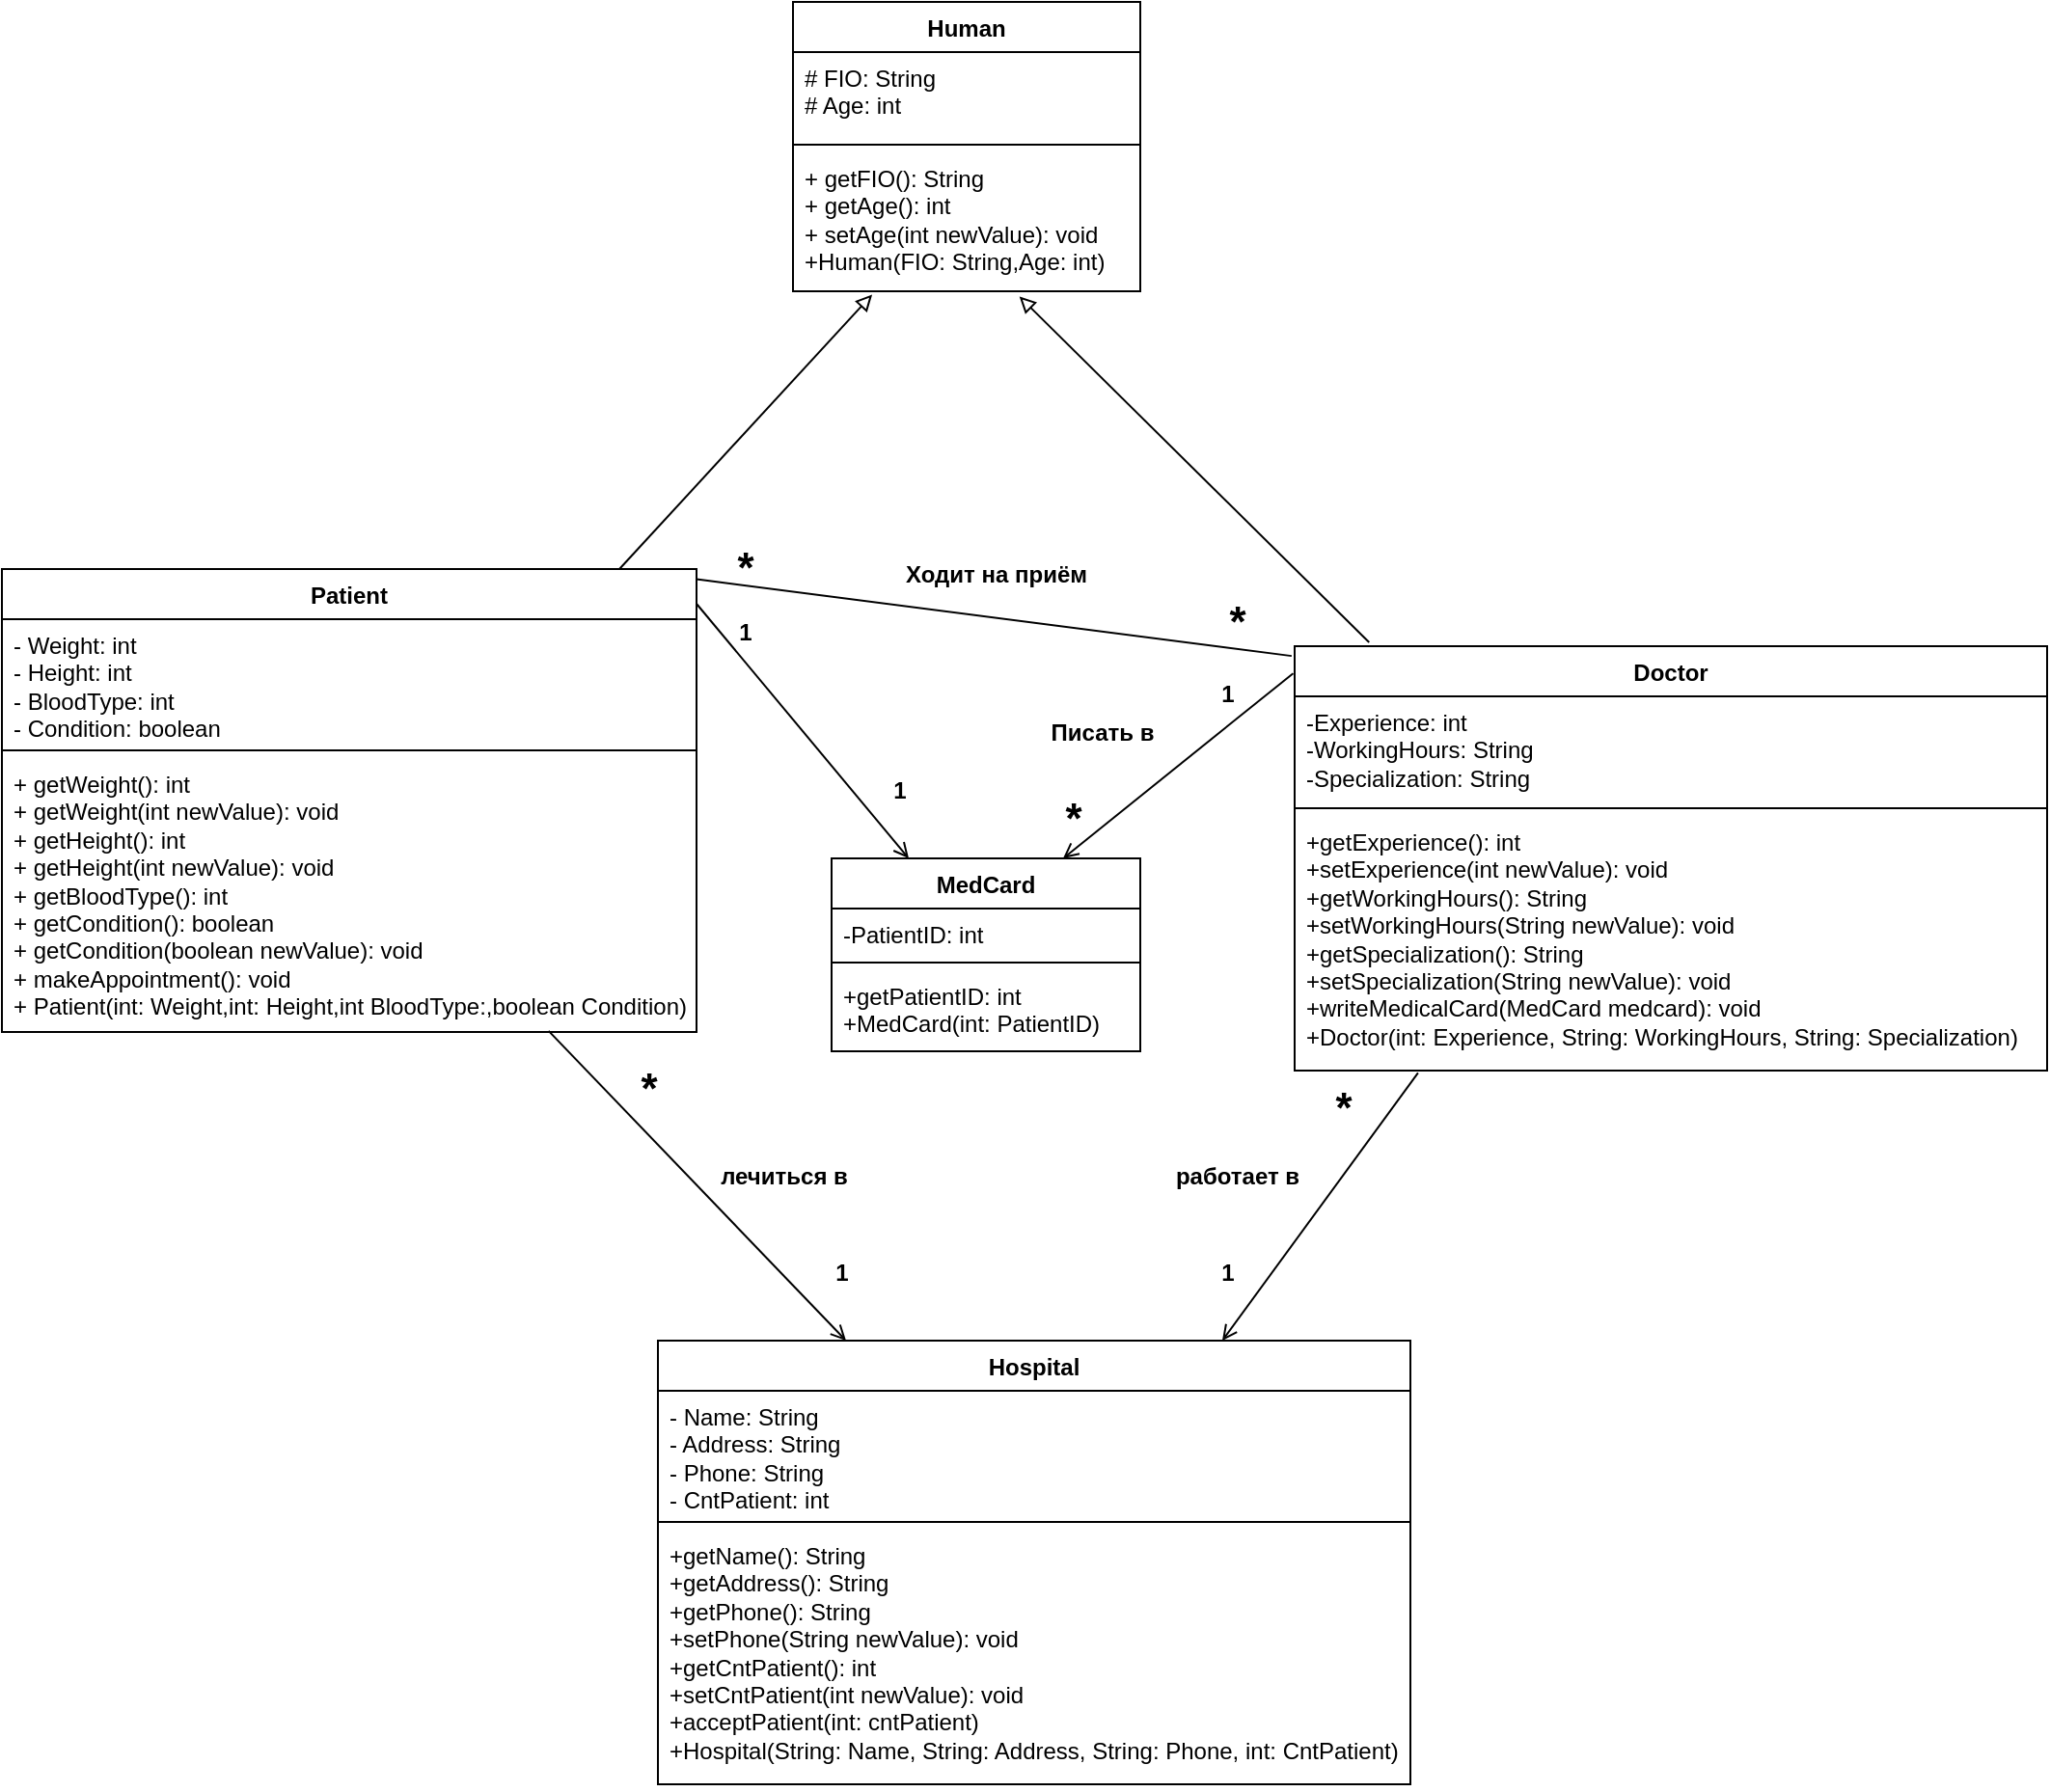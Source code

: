 <mxfile version="25.0.2">
  <diagram id="C5RBs43oDa-KdzZeNtuy" name="Page-1">
    <mxGraphModel dx="1484" dy="2040" grid="1" gridSize="10" guides="1" tooltips="1" connect="1" arrows="1" fold="1" page="1" pageScale="1" pageWidth="827" pageHeight="1169" math="0" shadow="0">
      <root>
        <mxCell id="WIyWlLk6GJQsqaUBKTNV-0" />
        <mxCell id="WIyWlLk6GJQsqaUBKTNV-1" parent="WIyWlLk6GJQsqaUBKTNV-0" />
        <mxCell id="YZaQ3h0gJ-rlXRXciao8-0" value="Doctor" style="swimlane;fontStyle=1;align=center;verticalAlign=top;childLayout=stackLayout;horizontal=1;startSize=26;horizontalStack=0;resizeParent=1;resizeParentMax=0;resizeLast=0;collapsible=1;marginBottom=0;whiteSpace=wrap;html=1;" parent="WIyWlLk6GJQsqaUBKTNV-1" vertex="1">
          <mxGeometry x="640" y="-250" width="390" height="220" as="geometry" />
        </mxCell>
        <mxCell id="YZaQ3h0gJ-rlXRXciao8-1" value="-Experience: int&lt;div&gt;-WorkingHours: String&lt;/div&gt;&lt;div&gt;-Specialization: String&lt;/div&gt;" style="text;strokeColor=none;fillColor=none;align=left;verticalAlign=top;spacingLeft=4;spacingRight=4;overflow=hidden;rotatable=0;points=[[0,0.5],[1,0.5]];portConstraint=eastwest;whiteSpace=wrap;html=1;" parent="YZaQ3h0gJ-rlXRXciao8-0" vertex="1">
          <mxGeometry y="26" width="390" height="54" as="geometry" />
        </mxCell>
        <mxCell id="YZaQ3h0gJ-rlXRXciao8-2" value="" style="line;strokeWidth=1;fillColor=none;align=left;verticalAlign=middle;spacingTop=-1;spacingLeft=3;spacingRight=3;rotatable=0;labelPosition=right;points=[];portConstraint=eastwest;strokeColor=inherit;" parent="YZaQ3h0gJ-rlXRXciao8-0" vertex="1">
          <mxGeometry y="80" width="390" height="8" as="geometry" />
        </mxCell>
        <mxCell id="YZaQ3h0gJ-rlXRXciao8-3" value="+getExperience(): int&lt;div&gt;+setExperience(int newValue): void&lt;br&gt;&lt;div&gt;+getWorkingHours(): String&lt;div&gt;+setWorkingHours(String newValue): void&lt;/div&gt;&lt;/div&gt;&lt;/div&gt;&lt;div&gt;+getSpecialization(): String&lt;div&gt;+setSpecialization(String newValue): void&lt;/div&gt;&lt;/div&gt;&lt;div&gt;+writeMedicalCard(MedCard medcard): void&lt;/div&gt;&lt;div&gt;+Doctor(int: Experience, String: WorkingHours, String: Specialization)&lt;/div&gt;" style="text;strokeColor=none;fillColor=none;align=left;verticalAlign=top;spacingLeft=4;spacingRight=4;overflow=hidden;rotatable=0;points=[[0,0.5],[1,0.5]];portConstraint=eastwest;whiteSpace=wrap;html=1;" parent="YZaQ3h0gJ-rlXRXciao8-0" vertex="1">
          <mxGeometry y="88" width="390" height="132" as="geometry" />
        </mxCell>
        <mxCell id="YZaQ3h0gJ-rlXRXciao8-4" value="&lt;div&gt;Human&lt;/div&gt;" style="swimlane;fontStyle=1;align=center;verticalAlign=top;childLayout=stackLayout;horizontal=1;startSize=26;horizontalStack=0;resizeParent=1;resizeParentMax=0;resizeLast=0;collapsible=1;marginBottom=0;whiteSpace=wrap;html=1;" parent="WIyWlLk6GJQsqaUBKTNV-1" vertex="1">
          <mxGeometry x="380" y="-584" width="180" height="150" as="geometry" />
        </mxCell>
        <mxCell id="YZaQ3h0gJ-rlXRXciao8-5" value="# FIO: String&lt;div&gt;# Age: int&lt;/div&gt;&lt;div&gt;&lt;div&gt;&lt;br&gt;&lt;/div&gt;&lt;/div&gt;" style="text;strokeColor=none;fillColor=none;align=left;verticalAlign=top;spacingLeft=4;spacingRight=4;overflow=hidden;rotatable=0;points=[[0,0.5],[1,0.5]];portConstraint=eastwest;whiteSpace=wrap;html=1;" parent="YZaQ3h0gJ-rlXRXciao8-4" vertex="1">
          <mxGeometry y="26" width="180" height="44" as="geometry" />
        </mxCell>
        <mxCell id="YZaQ3h0gJ-rlXRXciao8-6" value="" style="line;strokeWidth=1;fillColor=none;align=left;verticalAlign=middle;spacingTop=-1;spacingLeft=3;spacingRight=3;rotatable=0;labelPosition=right;points=[];portConstraint=eastwest;strokeColor=inherit;" parent="YZaQ3h0gJ-rlXRXciao8-4" vertex="1">
          <mxGeometry y="70" width="180" height="8" as="geometry" />
        </mxCell>
        <mxCell id="YZaQ3h0gJ-rlXRXciao8-7" value="+ getFIO(): String&lt;div&gt;+ getAge(): int&lt;/div&gt;&lt;div&gt;+ setAge(int newValue): void&lt;br&gt;&lt;/div&gt;&lt;div&gt;+Human(FIO: String,Age: int)&lt;/div&gt;" style="text;strokeColor=none;fillColor=none;align=left;verticalAlign=top;spacingLeft=4;spacingRight=4;overflow=hidden;rotatable=0;points=[[0,0.5],[1,0.5]];portConstraint=eastwest;whiteSpace=wrap;html=1;" parent="YZaQ3h0gJ-rlXRXciao8-4" vertex="1">
          <mxGeometry y="78" width="180" height="72" as="geometry" />
        </mxCell>
        <mxCell id="YZaQ3h0gJ-rlXRXciao8-8" value="Patient" style="swimlane;fontStyle=1;align=center;verticalAlign=top;childLayout=stackLayout;horizontal=1;startSize=26;horizontalStack=0;resizeParent=1;resizeParentMax=0;resizeLast=0;collapsible=1;marginBottom=0;whiteSpace=wrap;html=1;" parent="WIyWlLk6GJQsqaUBKTNV-1" vertex="1">
          <mxGeometry x="-30" y="-290" width="360" height="240" as="geometry" />
        </mxCell>
        <mxCell id="YZaQ3h0gJ-rlXRXciao8-9" value="- Weight: int&lt;div&gt;- Height: int&lt;/div&gt;&lt;div&gt;- BloodType: int&lt;/div&gt;&lt;div&gt;- Condition: boolean&lt;br&gt;&lt;div&gt;&lt;br&gt;&lt;/div&gt;&lt;/div&gt;" style="text;strokeColor=none;fillColor=none;align=left;verticalAlign=top;spacingLeft=4;spacingRight=4;overflow=hidden;rotatable=0;points=[[0,0.5],[1,0.5]];portConstraint=eastwest;whiteSpace=wrap;html=1;" parent="YZaQ3h0gJ-rlXRXciao8-8" vertex="1">
          <mxGeometry y="26" width="360" height="64" as="geometry" />
        </mxCell>
        <mxCell id="YZaQ3h0gJ-rlXRXciao8-10" value="" style="line;strokeWidth=1;fillColor=none;align=left;verticalAlign=middle;spacingTop=-1;spacingLeft=3;spacingRight=3;rotatable=0;labelPosition=right;points=[];portConstraint=eastwest;strokeColor=inherit;" parent="YZaQ3h0gJ-rlXRXciao8-8" vertex="1">
          <mxGeometry y="90" width="360" height="8" as="geometry" />
        </mxCell>
        <mxCell id="YZaQ3h0gJ-rlXRXciao8-11" value="+ getWeight(): int&lt;div&gt;+&amp;nbsp;&lt;span style=&quot;background-color: initial;&quot;&gt;getWeight(int newValue): void&lt;/span&gt;&lt;/div&gt;&lt;div&gt;+ getHeight(): int&lt;div&gt;+&amp;nbsp;&lt;span style=&quot;background-color: initial;&quot;&gt;get&lt;/span&gt;Height&lt;span style=&quot;background-color: initial;&quot;&gt;(int newValue): void&lt;/span&gt;&lt;/div&gt;&lt;/div&gt;&lt;div&gt;&lt;span style=&quot;background-color: initial;&quot;&gt;+ getBloodType(): int&lt;/span&gt;&lt;/div&gt;&lt;div&gt;+ getCondition(): boolean&lt;div&gt;+&amp;nbsp;&lt;span style=&quot;background-color: initial;&quot;&gt;get&lt;/span&gt;Condition&lt;span style=&quot;background-color: initial;&quot;&gt;(boolean newValue): void&lt;/span&gt;&lt;/div&gt;&lt;/div&gt;&lt;div&gt;&lt;span style=&quot;background-color: initial;&quot;&gt;+ makeAppointment(): void&lt;/span&gt;&lt;/div&gt;&lt;div&gt;&lt;span style=&quot;background-color: initial;&quot;&gt;+ Patient(int: Weight,int: Height,int BloodType:,boolean Condition)&lt;/span&gt;&lt;/div&gt;" style="text;strokeColor=none;fillColor=none;align=left;verticalAlign=top;spacingLeft=4;spacingRight=4;overflow=hidden;rotatable=0;points=[[0,0.5],[1,0.5]];portConstraint=eastwest;whiteSpace=wrap;html=1;" parent="YZaQ3h0gJ-rlXRXciao8-8" vertex="1">
          <mxGeometry y="98" width="360" height="142" as="geometry" />
        </mxCell>
        <mxCell id="YZaQ3h0gJ-rlXRXciao8-12" value="Hospital" style="swimlane;fontStyle=1;align=center;verticalAlign=top;childLayout=stackLayout;horizontal=1;startSize=26;horizontalStack=0;resizeParent=1;resizeParentMax=0;resizeLast=0;collapsible=1;marginBottom=0;whiteSpace=wrap;html=1;" parent="WIyWlLk6GJQsqaUBKTNV-1" vertex="1">
          <mxGeometry x="310" y="110" width="390" height="230" as="geometry" />
        </mxCell>
        <mxCell id="YZaQ3h0gJ-rlXRXciao8-13" value="&lt;div&gt;- Name: String&lt;br&gt;&lt;/div&gt;- Address: String&lt;div&gt;- Phone: String&lt;/div&gt;&lt;div&gt;- CntPatient: int&lt;/div&gt;&lt;div&gt;&lt;br&gt;&lt;/div&gt;" style="text;strokeColor=none;fillColor=none;align=left;verticalAlign=top;spacingLeft=4;spacingRight=4;overflow=hidden;rotatable=0;points=[[0,0.5],[1,0.5]];portConstraint=eastwest;whiteSpace=wrap;html=1;" parent="YZaQ3h0gJ-rlXRXciao8-12" vertex="1">
          <mxGeometry y="26" width="390" height="64" as="geometry" />
        </mxCell>
        <mxCell id="YZaQ3h0gJ-rlXRXciao8-14" value="" style="line;strokeWidth=1;fillColor=none;align=left;verticalAlign=middle;spacingTop=-1;spacingLeft=3;spacingRight=3;rotatable=0;labelPosition=right;points=[];portConstraint=eastwest;strokeColor=inherit;" parent="YZaQ3h0gJ-rlXRXciao8-12" vertex="1">
          <mxGeometry y="90" width="390" height="8" as="geometry" />
        </mxCell>
        <mxCell id="YZaQ3h0gJ-rlXRXciao8-15" value="+getName(): String&lt;div&gt;+getAddress(): String&lt;/div&gt;&lt;div&gt;+getPhone(): String&lt;/div&gt;&lt;div&gt;+setPhone(String newValue): void&lt;/div&gt;&lt;div&gt;+getCntPatient(): int&lt;/div&gt;&lt;div&gt;+setCntPatient(int newValue): void&lt;/div&gt;&lt;div&gt;+acceptPatient(int: cntPatient)&lt;/div&gt;&lt;div&gt;+Hospital(String: Name, String: Address, String: Phone, int: CntPatient)&lt;/div&gt;" style="text;strokeColor=none;fillColor=none;align=left;verticalAlign=top;spacingLeft=4;spacingRight=4;overflow=hidden;rotatable=0;points=[[0,0.5],[1,0.5]];portConstraint=eastwest;whiteSpace=wrap;html=1;" parent="YZaQ3h0gJ-rlXRXciao8-12" vertex="1">
          <mxGeometry y="98" width="390" height="132" as="geometry" />
        </mxCell>
        <mxCell id="YZaQ3h0gJ-rlXRXciao8-17" value="" style="html=1;verticalAlign=bottom;startArrow=none;startFill=0;endArrow=block;startSize=8;curved=0;rounded=0;endFill=0;entryX=0.228;entryY=1.024;entryDx=0;entryDy=0;exitX=0.889;exitY=0;exitDx=0;exitDy=0;entryPerimeter=0;exitPerimeter=0;" parent="WIyWlLk6GJQsqaUBKTNV-1" source="YZaQ3h0gJ-rlXRXciao8-8" target="YZaQ3h0gJ-rlXRXciao8-7" edge="1">
          <mxGeometry x="0.681" y="94" width="60" relative="1" as="geometry">
            <mxPoint x="330" y="180" as="sourcePoint" />
            <mxPoint x="250" y="130" as="targetPoint" />
            <mxPoint y="-1" as="offset" />
          </mxGeometry>
        </mxCell>
        <mxCell id="YZaQ3h0gJ-rlXRXciao8-18" value="" style="html=1;verticalAlign=bottom;startArrow=none;startFill=0;endArrow=block;startSize=8;curved=0;rounded=0;endFill=0;entryX=0.652;entryY=1.038;entryDx=0;entryDy=0;exitX=0.099;exitY=-0.009;exitDx=0;exitDy=0;entryPerimeter=0;exitPerimeter=0;" parent="WIyWlLk6GJQsqaUBKTNV-1" source="YZaQ3h0gJ-rlXRXciao8-0" target="YZaQ3h0gJ-rlXRXciao8-7" edge="1">
          <mxGeometry x="0.035" y="2" width="60" relative="1" as="geometry">
            <mxPoint x="330" y="280" as="sourcePoint" />
            <mxPoint x="410" y="166" as="targetPoint" />
            <mxPoint as="offset" />
          </mxGeometry>
        </mxCell>
        <mxCell id="YZaQ3h0gJ-rlXRXciao8-19" value="MedCard" style="swimlane;fontStyle=1;align=center;verticalAlign=top;childLayout=stackLayout;horizontal=1;startSize=26;horizontalStack=0;resizeParent=1;resizeParentMax=0;resizeLast=0;collapsible=1;marginBottom=0;whiteSpace=wrap;html=1;" parent="WIyWlLk6GJQsqaUBKTNV-1" vertex="1">
          <mxGeometry x="400" y="-140" width="160" height="100" as="geometry" />
        </mxCell>
        <mxCell id="YZaQ3h0gJ-rlXRXciao8-20" value="-PatientID: int" style="text;strokeColor=none;fillColor=none;align=left;verticalAlign=top;spacingLeft=4;spacingRight=4;overflow=hidden;rotatable=0;points=[[0,0.5],[1,0.5]];portConstraint=eastwest;whiteSpace=wrap;html=1;" parent="YZaQ3h0gJ-rlXRXciao8-19" vertex="1">
          <mxGeometry y="26" width="160" height="24" as="geometry" />
        </mxCell>
        <mxCell id="YZaQ3h0gJ-rlXRXciao8-21" value="" style="line;strokeWidth=1;fillColor=none;align=left;verticalAlign=middle;spacingTop=-1;spacingLeft=3;spacingRight=3;rotatable=0;labelPosition=right;points=[];portConstraint=eastwest;strokeColor=inherit;" parent="YZaQ3h0gJ-rlXRXciao8-19" vertex="1">
          <mxGeometry y="50" width="160" height="8" as="geometry" />
        </mxCell>
        <mxCell id="YZaQ3h0gJ-rlXRXciao8-22" value="+getPatientID: int&lt;div&gt;+MedCard(int: PatientID)&lt;/div&gt;" style="text;strokeColor=none;fillColor=none;align=left;verticalAlign=top;spacingLeft=4;spacingRight=4;overflow=hidden;rotatable=0;points=[[0,0.5],[1,0.5]];portConstraint=eastwest;whiteSpace=wrap;html=1;" parent="YZaQ3h0gJ-rlXRXciao8-19" vertex="1">
          <mxGeometry y="58" width="160" height="42" as="geometry" />
        </mxCell>
        <mxCell id="YZaQ3h0gJ-rlXRXciao8-26" value="" style="endArrow=open;startArrow=none;endFill=0;startFill=0;html=1;rounded=0;entryX=0.25;entryY=0;entryDx=0;entryDy=0;exitX=1;exitY=0.075;exitDx=0;exitDy=0;exitPerimeter=0;" parent="WIyWlLk6GJQsqaUBKTNV-1" source="YZaQ3h0gJ-rlXRXciao8-8" target="YZaQ3h0gJ-rlXRXciao8-19" edge="1">
          <mxGeometry width="160" relative="1" as="geometry">
            <mxPoint x="380" y="-300" as="sourcePoint" />
            <mxPoint x="540" y="-300" as="targetPoint" />
          </mxGeometry>
        </mxCell>
        <mxCell id="YZaQ3h0gJ-rlXRXciao8-29" value="" style="endArrow=open;startArrow=none;endFill=0;startFill=0;html=1;rounded=0;entryX=0.75;entryY=0;entryDx=0;entryDy=0;exitX=0.164;exitY=1.009;exitDx=0;exitDy=0;exitPerimeter=0;" parent="WIyWlLk6GJQsqaUBKTNV-1" source="YZaQ3h0gJ-rlXRXciao8-3" target="YZaQ3h0gJ-rlXRXciao8-12" edge="1">
          <mxGeometry width="160" relative="1" as="geometry">
            <mxPoint x="330" y="-60" as="sourcePoint" />
            <mxPoint x="453" y="58" as="targetPoint" />
          </mxGeometry>
        </mxCell>
        <mxCell id="YZaQ3h0gJ-rlXRXciao8-30" value="работает в" style="text;html=1;align=center;verticalAlign=middle;resizable=0;points=[];autosize=1;strokeColor=none;fillColor=none;fontStyle=1" parent="WIyWlLk6GJQsqaUBKTNV-1" vertex="1">
          <mxGeometry x="570" y="10" width="80" height="30" as="geometry" />
        </mxCell>
        <mxCell id="YZaQ3h0gJ-rlXRXciao8-32" value="" style="endArrow=open;startArrow=none;endFill=0;startFill=0;html=1;rounded=0;entryX=0.25;entryY=0;entryDx=0;entryDy=0;exitX=0.787;exitY=0.996;exitDx=0;exitDy=0;exitPerimeter=0;" parent="WIyWlLk6GJQsqaUBKTNV-1" source="YZaQ3h0gJ-rlXRXciao8-11" target="YZaQ3h0gJ-rlXRXciao8-12" edge="1">
          <mxGeometry width="160" relative="1" as="geometry">
            <mxPoint x="260" y="-9" as="sourcePoint" />
            <mxPoint x="383" y="99" as="targetPoint" />
          </mxGeometry>
        </mxCell>
        <mxCell id="YZaQ3h0gJ-rlXRXciao8-33" value="&lt;b&gt;лечиться в&lt;/b&gt;" style="text;html=1;align=center;verticalAlign=middle;resizable=0;points=[];autosize=1;strokeColor=none;fillColor=none;" parent="WIyWlLk6GJQsqaUBKTNV-1" vertex="1">
          <mxGeometry x="330" y="10" width="90" height="30" as="geometry" />
        </mxCell>
        <mxCell id="YZaQ3h0gJ-rlXRXciao8-36" value="" style="endArrow=none;startArrow=none;endFill=0;startFill=0;html=1;rounded=0;entryX=-0.004;entryY=0.023;entryDx=0;entryDy=0;exitX=1;exitY=0.022;exitDx=0;exitDy=0;entryPerimeter=0;exitPerimeter=0;" parent="WIyWlLk6GJQsqaUBKTNV-1" source="YZaQ3h0gJ-rlXRXciao8-8" target="YZaQ3h0gJ-rlXRXciao8-0" edge="1">
          <mxGeometry width="160" relative="1" as="geometry">
            <mxPoint x="425" y="-320" as="sourcePoint" />
            <mxPoint x="535" y="-190" as="targetPoint" />
          </mxGeometry>
        </mxCell>
        <mxCell id="YZaQ3h0gJ-rlXRXciao8-37" value="Ходит на приём" style="text;html=1;align=center;verticalAlign=middle;resizable=0;points=[];autosize=1;strokeColor=none;fillColor=none;fontStyle=1" parent="WIyWlLk6GJQsqaUBKTNV-1" vertex="1">
          <mxGeometry x="430" y="-302" width="110" height="30" as="geometry" />
        </mxCell>
        <mxCell id="YZaQ3h0gJ-rlXRXciao8-38" value="" style="endArrow=open;startArrow=none;endFill=0;startFill=0;html=1;rounded=0;entryX=0.75;entryY=0;entryDx=0;entryDy=0;exitX=-0.002;exitY=0.064;exitDx=0;exitDy=0;exitPerimeter=0;" parent="WIyWlLk6GJQsqaUBKTNV-1" source="YZaQ3h0gJ-rlXRXciao8-0" target="YZaQ3h0gJ-rlXRXciao8-19" edge="1">
          <mxGeometry width="160" relative="1" as="geometry">
            <mxPoint x="581" y="-250" as="sourcePoint" />
            <mxPoint x="470" y="-92" as="targetPoint" />
          </mxGeometry>
        </mxCell>
        <mxCell id="YZaQ3h0gJ-rlXRXciao8-39" value="&lt;b&gt;Писать в&lt;span style=&quot;color: rgba(0, 0, 0, 0); font-family: monospace; font-size: 0px; text-align: start;&quot;&gt;%3CmxGraphModel%3E%3Croot%3E%3CmxCell%20id%3D%220%22%2F%3E%3CmxCell%20id%3D%221%22%20parent%3D%220%22%2F%3E%3CmxCell%20id%3D%222%22%20value%3D%22%22%20style%3D%22endArrow%3Dopen%3BstartArrow%3Dnone%3BendFill%3D0%3BstartFill%3D0%3Bhtml%3D1%3Brounded%3D0%3BentryX%3D0.75%3BentryY%3D0%3BentryDx%3D0%3BentryDy%3D0%3BexitX%3D0.164%3BexitY%3D1.009%3BexitDx%3D0%3BexitDy%3D0%3BexitPerimeter%3D0%3B%22%20edge%3D%221%22%20parent%3D%221%22%3E%3CmxGeometry%20width%3D%22160%22%20relative%3D%221%22%20as%3D%22geometry%22%3E%3CmxPoint%20x%3D%22714%22%20y%3D%22-48%22%20as%3D%22sourcePoint%22%2F%3E%3CmxPoint%20x%3D%22603%22%20y%3D%22110%22%20as%3D%22targetPoint%22%2F%3E%3C%2FmxGeometry%3E%3C%2FmxCell%3E%3C%2Froot%3E%3C%2FmxGraphModel%3E&lt;/span&gt;&lt;span style=&quot;color: rgba(0, 0, 0, 0); font-family: monospace; font-size: 0px; text-align: start;&quot;&gt;%3CmxGraphModel%3E%3Croot%3E%3CmxCell%20id%3D%220%22%2F%3E%3CmxCell%20id%3D%221%22%20parent%3D%220%22%2F%3E%3CmxCell%20id%3D%222%22%20value%3D%22%22%20style%3D%22endArrow%3Dopen%3BstartArrow%3Dnone%3BendFill%3D0%3BstartFill%3D0%3Bhtml%3D1%3Brounded%3D0%3BentryX%3D0.75%3BentryY%3D0%3BentryDx%3D0%3BentryDy%3D0%3BexitX%3D0.164%3BexitY%3D1.009%3BexitDx%3D0%3BexitDy%3D0%3BexitPerimeter%3D0%3B%22%20edge%3D%221%22%20parent%3D%221%22%3E%3CmxGeometry%20width%3D%22160%22%20relative%3D%221%22%20as%3D%22geometry%22%3E%3CmxPoint%20x%3D%22714%22%20y%3D%22-48%22%20as%3D%22sourcePoint%22%2F%3E%3CmxPoint%20x%3D%22603%22%20y%3D%22110%22%20as%3D%22targetPoint%22%2F%3E%3C%2FmxGeometry%3E%3C%2FmxCell%3E%3C%2Froot%3E%3C%2FmxGraphModel%3E&lt;/span&gt;&lt;/b&gt;" style="text;html=1;align=center;verticalAlign=middle;resizable=0;points=[];autosize=1;strokeColor=none;fillColor=none;" parent="WIyWlLk6GJQsqaUBKTNV-1" vertex="1">
          <mxGeometry x="500" y="-220" width="80" height="30" as="geometry" />
        </mxCell>
        <mxCell id="YZaQ3h0gJ-rlXRXciao8-41" value="&lt;b&gt;*&lt;/b&gt;" style="text;html=1;align=center;verticalAlign=middle;resizable=0;points=[];autosize=1;strokeColor=none;fillColor=none;fontSize=22;" parent="WIyWlLk6GJQsqaUBKTNV-1" vertex="1">
          <mxGeometry x="340" y="-310" width="30" height="40" as="geometry" />
        </mxCell>
        <mxCell id="YZaQ3h0gJ-rlXRXciao8-42" value="&lt;b&gt;*&lt;/b&gt;" style="text;html=1;align=center;verticalAlign=middle;resizable=0;points=[];autosize=1;strokeColor=none;fillColor=none;fontSize=22;" parent="WIyWlLk6GJQsqaUBKTNV-1" vertex="1">
          <mxGeometry x="595" y="-282" width="30" height="40" as="geometry" />
        </mxCell>
        <mxCell id="YZaQ3h0gJ-rlXRXciao8-43" value="&lt;b&gt;1&lt;/b&gt;" style="text;html=1;align=center;verticalAlign=middle;resizable=0;points=[];autosize=1;strokeColor=none;fillColor=none;" parent="WIyWlLk6GJQsqaUBKTNV-1" vertex="1">
          <mxGeometry x="340" y="-272" width="30" height="30" as="geometry" />
        </mxCell>
        <mxCell id="YZaQ3h0gJ-rlXRXciao8-44" value="&lt;b&gt;1&lt;/b&gt;" style="text;html=1;align=center;verticalAlign=middle;resizable=0;points=[];autosize=1;strokeColor=none;fillColor=none;" parent="WIyWlLk6GJQsqaUBKTNV-1" vertex="1">
          <mxGeometry x="420" y="-190" width="30" height="30" as="geometry" />
        </mxCell>
        <mxCell id="YZaQ3h0gJ-rlXRXciao8-45" value="&lt;b&gt;*&lt;/b&gt;" style="text;html=1;align=center;verticalAlign=middle;resizable=0;points=[];autosize=1;strokeColor=none;fillColor=none;fontSize=22;" parent="WIyWlLk6GJQsqaUBKTNV-1" vertex="1">
          <mxGeometry x="510" y="-180" width="30" height="40" as="geometry" />
        </mxCell>
        <mxCell id="YZaQ3h0gJ-rlXRXciao8-46" value="&lt;b&gt;1&lt;/b&gt;" style="text;html=1;align=center;verticalAlign=middle;resizable=0;points=[];autosize=1;strokeColor=none;fillColor=none;" parent="WIyWlLk6GJQsqaUBKTNV-1" vertex="1">
          <mxGeometry x="590" y="-240" width="30" height="30" as="geometry" />
        </mxCell>
        <mxCell id="YZaQ3h0gJ-rlXRXciao8-47" value="&lt;b&gt;*&lt;/b&gt;" style="text;html=1;align=center;verticalAlign=middle;resizable=0;points=[];autosize=1;strokeColor=none;fillColor=none;fontSize=22;" parent="WIyWlLk6GJQsqaUBKTNV-1" vertex="1">
          <mxGeometry x="290" y="-40" width="30" height="40" as="geometry" />
        </mxCell>
        <mxCell id="YZaQ3h0gJ-rlXRXciao8-48" value="&lt;b&gt;1&lt;/b&gt;" style="text;html=1;align=center;verticalAlign=middle;resizable=0;points=[];autosize=1;strokeColor=none;fillColor=none;" parent="WIyWlLk6GJQsqaUBKTNV-1" vertex="1">
          <mxGeometry x="390" y="60" width="30" height="30" as="geometry" />
        </mxCell>
        <mxCell id="YZaQ3h0gJ-rlXRXciao8-49" value="&lt;b&gt;*&lt;/b&gt;" style="text;html=1;align=center;verticalAlign=middle;resizable=0;points=[];autosize=1;strokeColor=none;fillColor=none;fontSize=22;" parent="WIyWlLk6GJQsqaUBKTNV-1" vertex="1">
          <mxGeometry x="650" y="-30" width="30" height="40" as="geometry" />
        </mxCell>
        <mxCell id="YZaQ3h0gJ-rlXRXciao8-50" value="&lt;b&gt;1&lt;/b&gt;" style="text;html=1;align=center;verticalAlign=middle;resizable=0;points=[];autosize=1;strokeColor=none;fillColor=none;" parent="WIyWlLk6GJQsqaUBKTNV-1" vertex="1">
          <mxGeometry x="590" y="60" width="30" height="30" as="geometry" />
        </mxCell>
      </root>
    </mxGraphModel>
  </diagram>
</mxfile>
